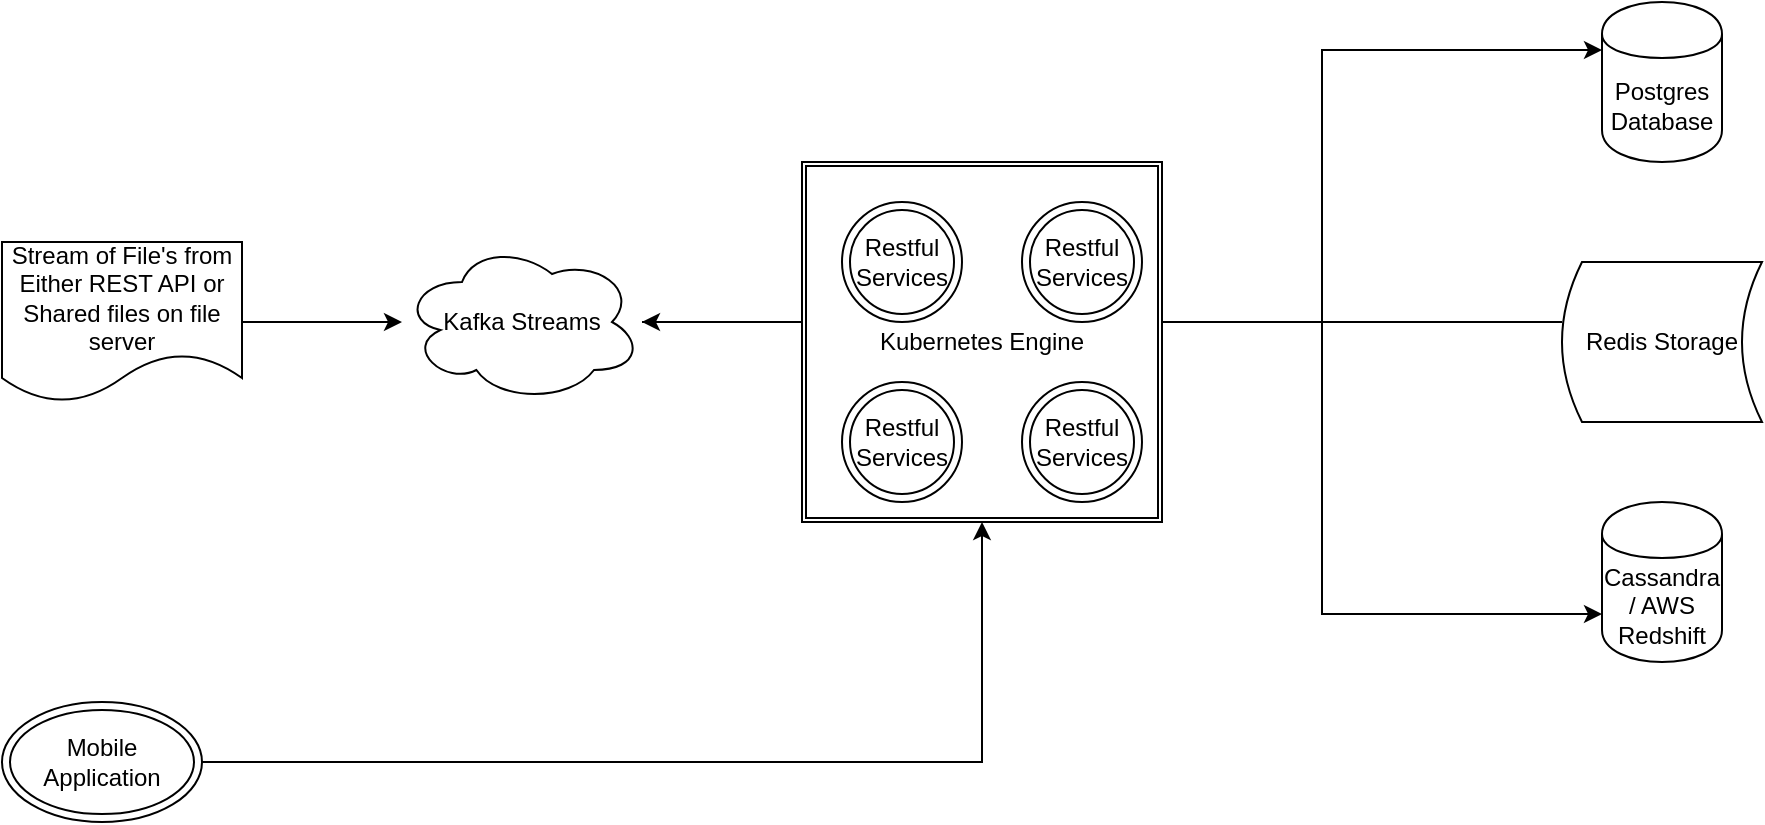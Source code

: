 <mxfile version="11.3.1" type="github" pages="1"><diagram id="Ht1M8jgEwFfnCIfOTk4-" name="Page-1"><mxGraphModel dx="1094" dy="468" grid="1" gridSize="10" guides="1" tooltips="1" connect="1" arrows="1" fold="1" page="1" pageScale="1.5" pageWidth="827" pageHeight="1169" math="0" shadow="0"><root><mxCell id="0"/><mxCell id="1" parent="0"/><mxCell id="DBt9x2_5v9SFcSKaobee-6" value="" style="edgeStyle=orthogonalEdgeStyle;rounded=0;orthogonalLoop=1;jettySize=auto;html=1;" edge="1" parent="1" source="DBt9x2_5v9SFcSKaobee-4"><mxGeometry relative="1" as="geometry"><mxPoint x="300" y="240" as="targetPoint"/></mxGeometry></mxCell><mxCell id="DBt9x2_5v9SFcSKaobee-4" value="&lt;span style=&quot;white-space: normal&quot;&gt;Stream of File's from Either REST API or Shared files on file server&lt;/span&gt;" style="shape=document;whiteSpace=wrap;html=1;boundedLbl=1;" vertex="1" parent="1"><mxGeometry x="100" y="200" width="120" height="80" as="geometry"/></mxCell><mxCell id="DBt9x2_5v9SFcSKaobee-9" style="edgeStyle=orthogonalEdgeStyle;rounded=0;orthogonalLoop=1;jettySize=auto;html=1;entryX=0;entryY=0.3;entryDx=0;entryDy=0;" edge="1" parent="1" source="DBt9x2_5v9SFcSKaobee-7" target="DBt9x2_5v9SFcSKaobee-8"><mxGeometry relative="1" as="geometry"><Array as="points"><mxPoint x="760" y="240"/><mxPoint x="760" y="104"/></Array></mxGeometry></mxCell><mxCell id="DBt9x2_5v9SFcSKaobee-15" style="edgeStyle=orthogonalEdgeStyle;rounded=0;orthogonalLoop=1;jettySize=auto;html=1;entryX=0;entryY=0.7;entryDx=0;entryDy=0;" edge="1" parent="1" source="DBt9x2_5v9SFcSKaobee-7" target="DBt9x2_5v9SFcSKaobee-14"><mxGeometry relative="1" as="geometry"><Array as="points"><mxPoint x="760" y="240"/><mxPoint x="760" y="386"/></Array></mxGeometry></mxCell><mxCell id="DBt9x2_5v9SFcSKaobee-7" value="Kafka Streams" style="ellipse;shape=cloud;whiteSpace=wrap;html=1;" vertex="1" parent="1"><mxGeometry x="300" y="200" width="120" height="80" as="geometry"/></mxCell><mxCell id="DBt9x2_5v9SFcSKaobee-8" value="Postgres Database&lt;br&gt;" style="shape=cylinder;whiteSpace=wrap;html=1;boundedLbl=1;backgroundOutline=1;" vertex="1" parent="1"><mxGeometry x="900" y="80" width="60" height="80" as="geometry"/></mxCell><mxCell id="DBt9x2_5v9SFcSKaobee-13" style="edgeStyle=orthogonalEdgeStyle;rounded=0;orthogonalLoop=1;jettySize=auto;html=1;" edge="1" parent="1" source="DBt9x2_5v9SFcSKaobee-12" target="DBt9x2_5v9SFcSKaobee-7"><mxGeometry relative="1" as="geometry"><Array as="points"><mxPoint x="620" y="240"/><mxPoint x="620" y="240"/></Array></mxGeometry></mxCell><mxCell id="DBt9x2_5v9SFcSKaobee-12" value="Redis Storage&lt;br&gt;" style="shape=dataStorage;whiteSpace=wrap;html=1;" vertex="1" parent="1"><mxGeometry x="880" y="210" width="100" height="80" as="geometry"/></mxCell><mxCell id="DBt9x2_5v9SFcSKaobee-14" value="Cassandra / AWS Redshift&lt;br&gt;" style="shape=cylinder;whiteSpace=wrap;html=1;boundedLbl=1;backgroundOutline=1;" vertex="1" parent="1"><mxGeometry x="900" y="330" width="60" height="80" as="geometry"/></mxCell><mxCell id="DBt9x2_5v9SFcSKaobee-16" value="Kubernetes Engine" style="shape=ext;double=1;whiteSpace=wrap;html=1;aspect=fixed;" vertex="1" parent="1"><mxGeometry x="500" y="160" width="180" height="180" as="geometry"/></mxCell><mxCell id="DBt9x2_5v9SFcSKaobee-18" value="Restful Services&lt;br&gt;" style="ellipse;shape=doubleEllipse;whiteSpace=wrap;html=1;aspect=fixed;" vertex="1" parent="1"><mxGeometry x="520" y="270" width="60" height="60" as="geometry"/></mxCell><mxCell id="DBt9x2_5v9SFcSKaobee-19" value="Restful Services&lt;br&gt;" style="ellipse;shape=doubleEllipse;whiteSpace=wrap;html=1;aspect=fixed;" vertex="1" parent="1"><mxGeometry x="610" y="270" width="60" height="60" as="geometry"/></mxCell><mxCell id="DBt9x2_5v9SFcSKaobee-20" value="Restful Services&lt;br&gt;" style="ellipse;shape=doubleEllipse;whiteSpace=wrap;html=1;aspect=fixed;" vertex="1" parent="1"><mxGeometry x="520" y="180" width="60" height="60" as="geometry"/></mxCell><mxCell id="DBt9x2_5v9SFcSKaobee-21" value="Restful Services&lt;br&gt;" style="ellipse;shape=doubleEllipse;whiteSpace=wrap;html=1;aspect=fixed;" vertex="1" parent="1"><mxGeometry x="610" y="180" width="60" height="60" as="geometry"/></mxCell><mxCell id="DBt9x2_5v9SFcSKaobee-23" style="edgeStyle=orthogonalEdgeStyle;rounded=0;orthogonalLoop=1;jettySize=auto;html=1;entryX=0.5;entryY=1;entryDx=0;entryDy=0;" edge="1" parent="1" source="DBt9x2_5v9SFcSKaobee-22" target="DBt9x2_5v9SFcSKaobee-16"><mxGeometry relative="1" as="geometry"/></mxCell><mxCell id="DBt9x2_5v9SFcSKaobee-22" value="Mobile Application&lt;br&gt;" style="ellipse;shape=doubleEllipse;whiteSpace=wrap;html=1;" vertex="1" parent="1"><mxGeometry x="100" y="430" width="100" height="60" as="geometry"/></mxCell></root></mxGraphModel></diagram></mxfile>